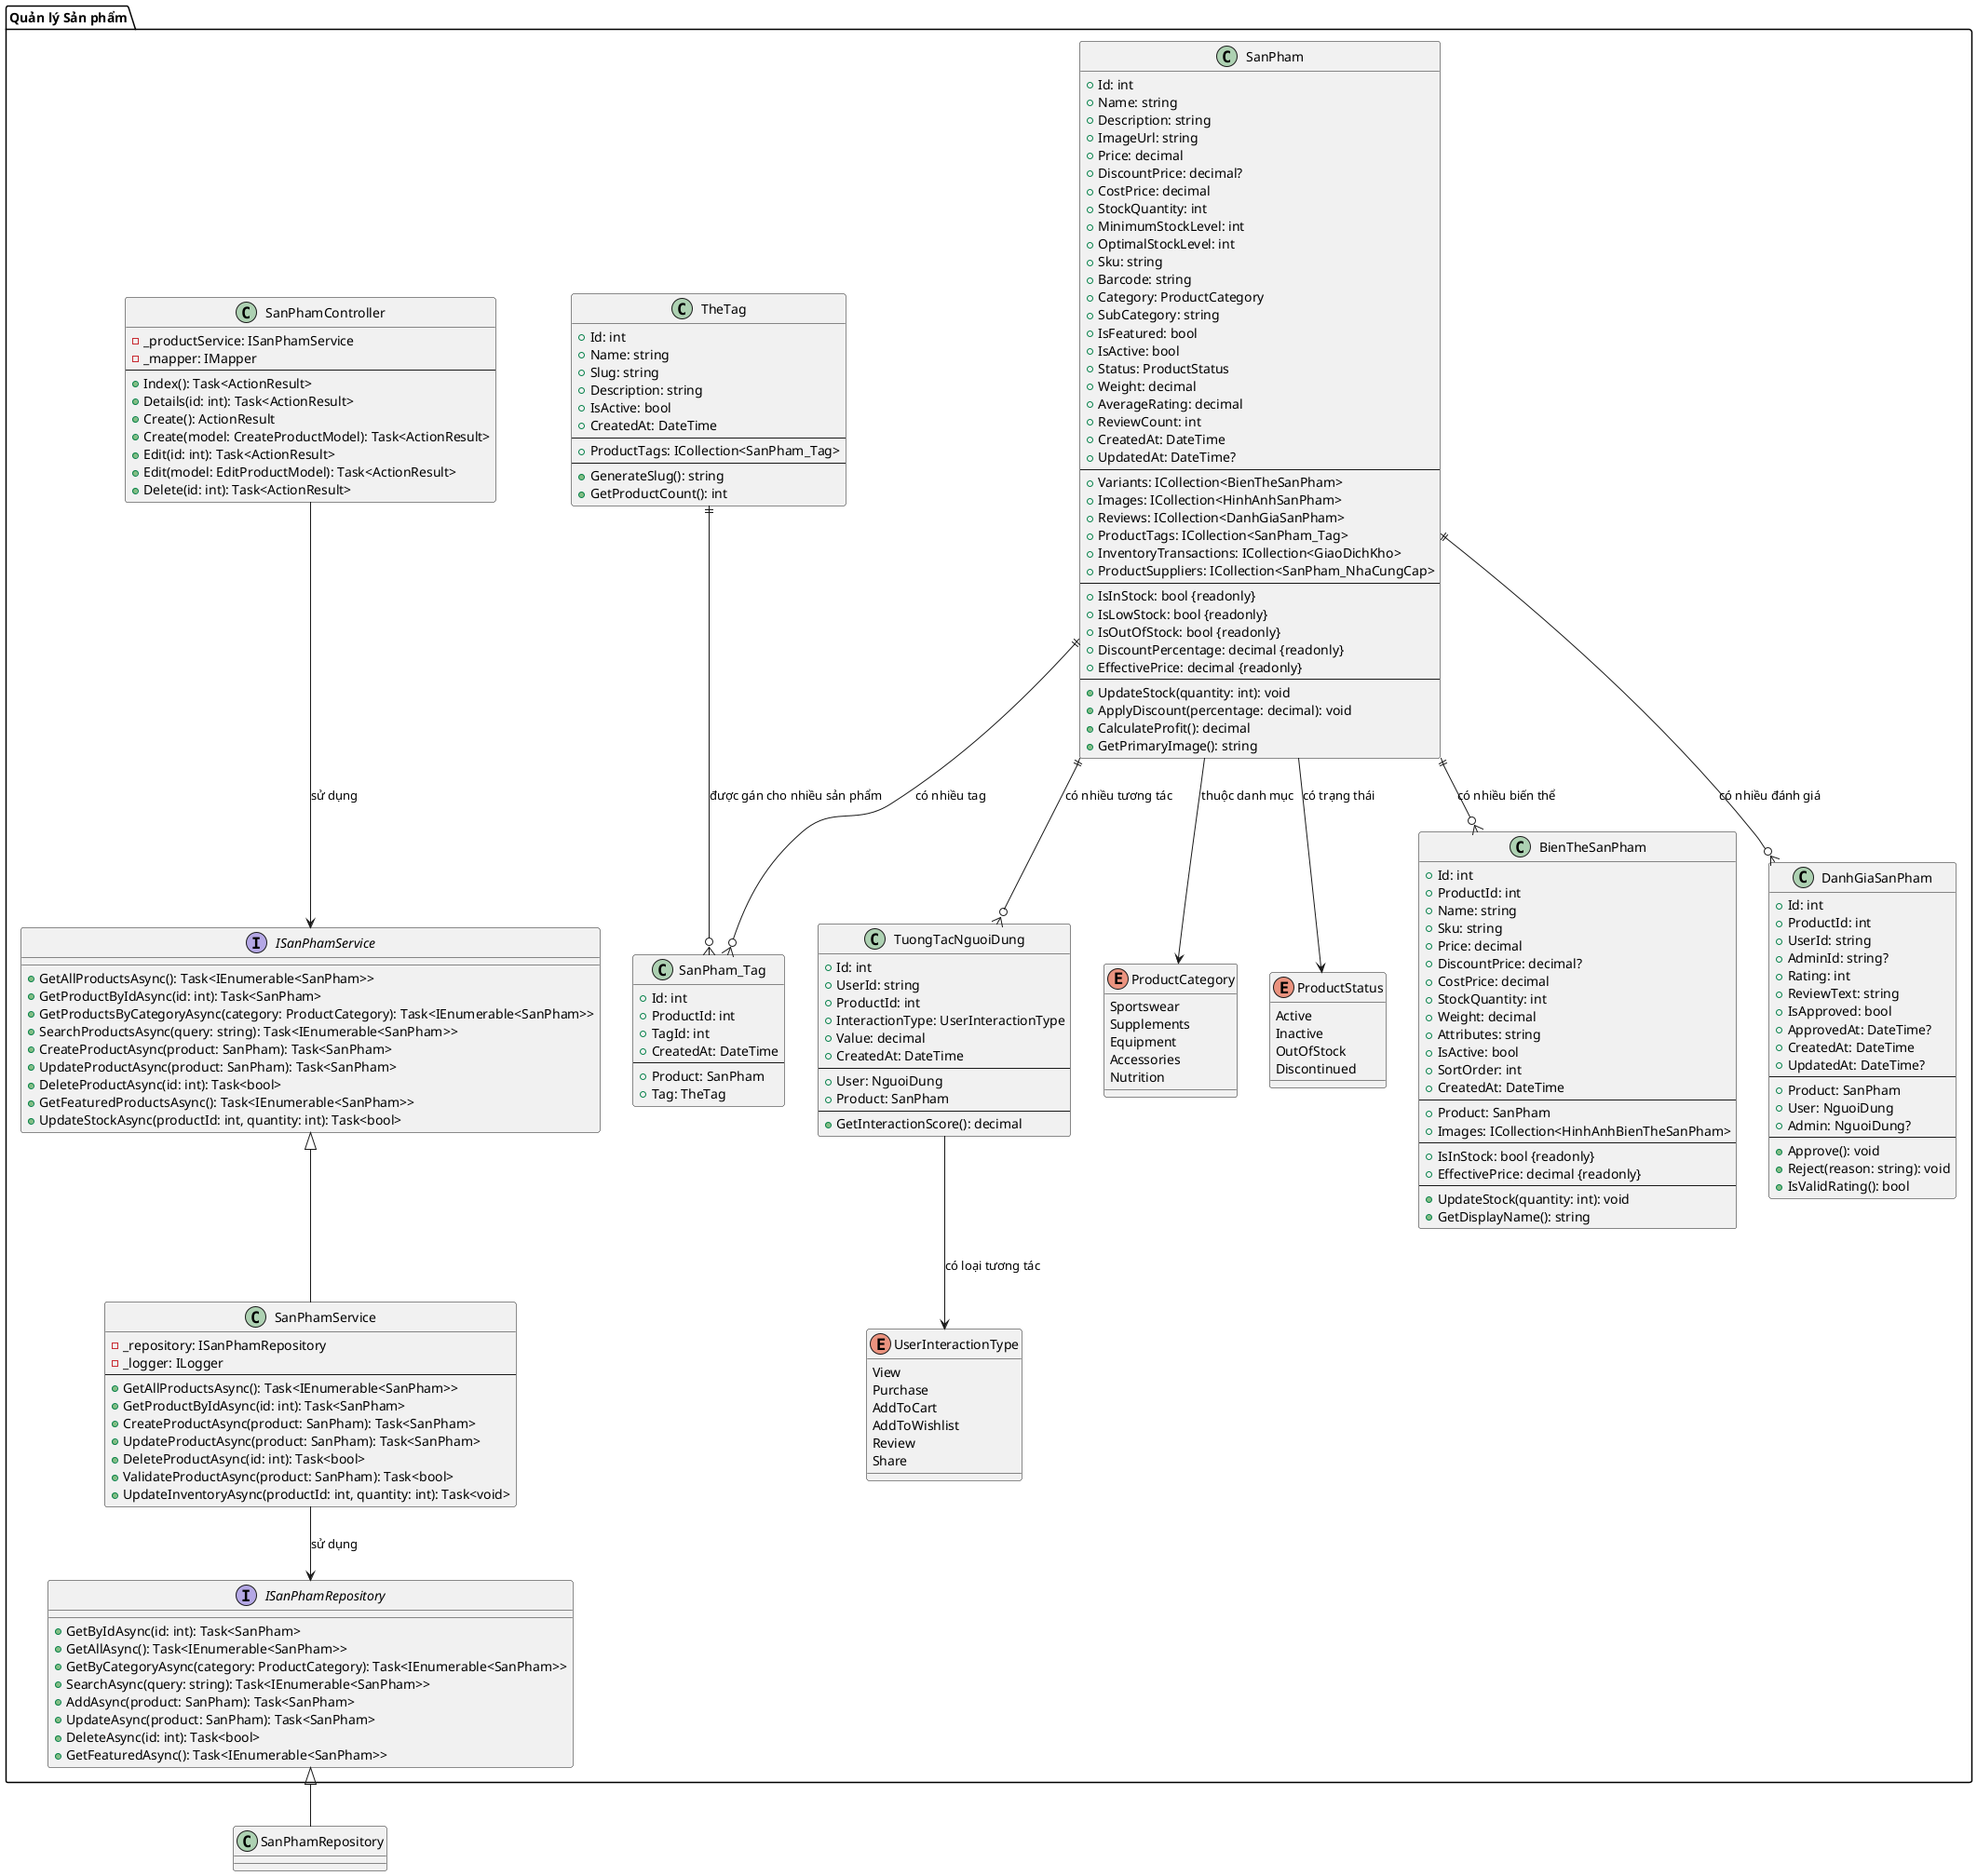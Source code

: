 @startuml SunMovement_Class_Diagram_Quan_ly_San_pham
!define RECTANGLE class

package "Quản lý Sản phẩm" {
    
    class SanPham {
        +Id: int
        +Name: string
        +Description: string
        +ImageUrl: string
        +Price: decimal
        +DiscountPrice: decimal?
        +CostPrice: decimal
        +StockQuantity: int
        +MinimumStockLevel: int
        +OptimalStockLevel: int
        +Sku: string
        +Barcode: string
        +Category: ProductCategory
        +SubCategory: string
        +IsFeatured: bool
        +IsActive: bool
        +Status: ProductStatus
        +Weight: decimal
        +AverageRating: decimal
        +ReviewCount: int
        +CreatedAt: DateTime
        +UpdatedAt: DateTime?
        --
        +Variants: ICollection<BienTheSanPham>
        +Images: ICollection<HinhAnhSanPham>
        +Reviews: ICollection<DanhGiaSanPham>
        +ProductTags: ICollection<SanPham_Tag>
        +InventoryTransactions: ICollection<GiaoDichKho>
        +ProductSuppliers: ICollection<SanPham_NhaCungCap>
        --
        +IsInStock: bool {readonly}
        +IsLowStock: bool {readonly}
        +IsOutOfStock: bool {readonly}
        +DiscountPercentage: decimal {readonly}
        +EffectivePrice: decimal {readonly}
        --
        +UpdateStock(quantity: int): void
        +ApplyDiscount(percentage: decimal): void
        +CalculateProfit(): decimal
        +GetPrimaryImage(): string
    }

    class BienTheSanPham {
        +Id: int
        +ProductId: int
        +Name: string
        +Sku: string
        +Price: decimal
        +DiscountPrice: decimal?
        +CostPrice: decimal
        +StockQuantity: int
        +Weight: decimal
        +Attributes: string
        +IsActive: bool
        +SortOrder: int
        +CreatedAt: DateTime
        --
        +Product: SanPham
        +Images: ICollection<HinhAnhBienTheSanPham>
        --
        +IsInStock: bool {readonly}
        +EffectivePrice: decimal {readonly}
        --
        +UpdateStock(quantity: int): void
        +GetDisplayName(): string
    }

    class DanhGiaSanPham {
        +Id: int
        +ProductId: int
        +UserId: string
        +AdminId: string?
        +Rating: int
        +ReviewText: string
        +IsApproved: bool
        +ApprovedAt: DateTime?
        +CreatedAt: DateTime
        +UpdatedAt: DateTime?
        --
        +Product: SanPham
        +User: NguoiDung
        +Admin: NguoiDung?
        --
        +Approve(): void
        +Reject(reason: string): void
        +IsValidRating(): bool
    }

    class TheTag {
        +Id: int
        +Name: string
        +Slug: string
        +Description: string
        +IsActive: bool
        +CreatedAt: DateTime
        --
        +ProductTags: ICollection<SanPham_Tag>
        --
        +GenerateSlug(): string
        +GetProductCount(): int
    }

    class SanPham_Tag {
        +Id: int
        +ProductId: int
        +TagId: int
        +CreatedAt: DateTime
        --
        +Product: SanPham
        +Tag: TheTag
    }

    class TuongTacNguoiDung {
        +Id: int
        +UserId: string
        +ProductId: int
        +InteractionType: UserInteractionType
        +Value: decimal
        +CreatedAt: DateTime
        --
        +User: NguoiDung
        +Product: SanPham
        --
        +GetInteractionScore(): decimal
    }

    interface ISanPhamService {
        +GetAllProductsAsync(): Task<IEnumerable<SanPham>>
        +GetProductByIdAsync(id: int): Task<SanPham>
        +GetProductsByCategoryAsync(category: ProductCategory): Task<IEnumerable<SanPham>>
        +SearchProductsAsync(query: string): Task<IEnumerable<SanPham>>
        +CreateProductAsync(product: SanPham): Task<SanPham>
        +UpdateProductAsync(product: SanPham): Task<SanPham>
        +DeleteProductAsync(id: int): Task<bool>
        +GetFeaturedProductsAsync(): Task<IEnumerable<SanPham>>
        +UpdateStockAsync(productId: int, quantity: int): Task<bool>
    }

    interface ISanPhamRepository {
        +GetByIdAsync(id: int): Task<SanPham>
        +GetAllAsync(): Task<IEnumerable<SanPham>>
        +GetByCategoryAsync(category: ProductCategory): Task<IEnumerable<SanPham>>
        +SearchAsync(query: string): Task<IEnumerable<SanPham>>
        +AddAsync(product: SanPham): Task<SanPham>
        +UpdateAsync(product: SanPham): Task<SanPham>
        +DeleteAsync(id: int): Task<bool>
        +GetFeaturedAsync(): Task<IEnumerable<SanPham>>
    }

    class SanPhamService {
        -_repository: ISanPhamRepository
        -_logger: ILogger
        --
        +GetAllProductsAsync(): Task<IEnumerable<SanPham>>
        +GetProductByIdAsync(id: int): Task<SanPham>
        +CreateProductAsync(product: SanPham): Task<SanPham>
        +UpdateProductAsync(product: SanPham): Task<SanPham>
        +DeleteProductAsync(id: int): Task<bool>
        +ValidateProductAsync(product: SanPham): Task<bool>
        +UpdateInventoryAsync(productId: int, quantity: int): Task<void>
    }

    class SanPhamController {
        -_productService: ISanPhamService
        -_mapper: IMapper
        --
        +Index(): Task<ActionResult>
        +Details(id: int): Task<ActionResult>
        +Create(): ActionResult
        +Create(model: CreateProductModel): Task<ActionResult>
        +Edit(id: int): Task<ActionResult>
        +Edit(model: EditProductModel): Task<ActionResult>
        +Delete(id: int): Task<ActionResult>
    }

    enum ProductCategory {
        Sportswear
        Supplements
        Equipment
        Accessories
        Nutrition
    }

    enum ProductStatus {
        Active
        Inactive
        OutOfStock
        Discontinued
    }

    enum UserInteractionType {
        View
        Purchase
        AddToCart
        AddToWishlist
        Review
        Share
    }
}

' Relationships
SanPham ||--o{ BienTheSanPham : "có nhiều biến thể"
SanPham ||--o{ DanhGiaSanPham : "có nhiều đánh giá"
SanPham ||--o{ SanPham_Tag : "có nhiều tag"
SanPham ||--o{ TuongTacNguoiDung : "có nhiều tương tác"
TheTag ||--o{ SanPham_Tag : "được gán cho nhiều sản phẩm"

SanPham --> ProductCategory : "thuộc danh mục"
SanPham --> ProductStatus : "có trạng thái"
TuongTacNguoiDung --> UserInteractionType : "có loại tương tác"

ISanPhamService <|-- SanPhamService
ISanPhamRepository <|-- SanPhamRepository

SanPhamService --> ISanPhamRepository : "sử dụng"
SanPhamController --> ISanPhamService : "sử dụng"

@enduml
